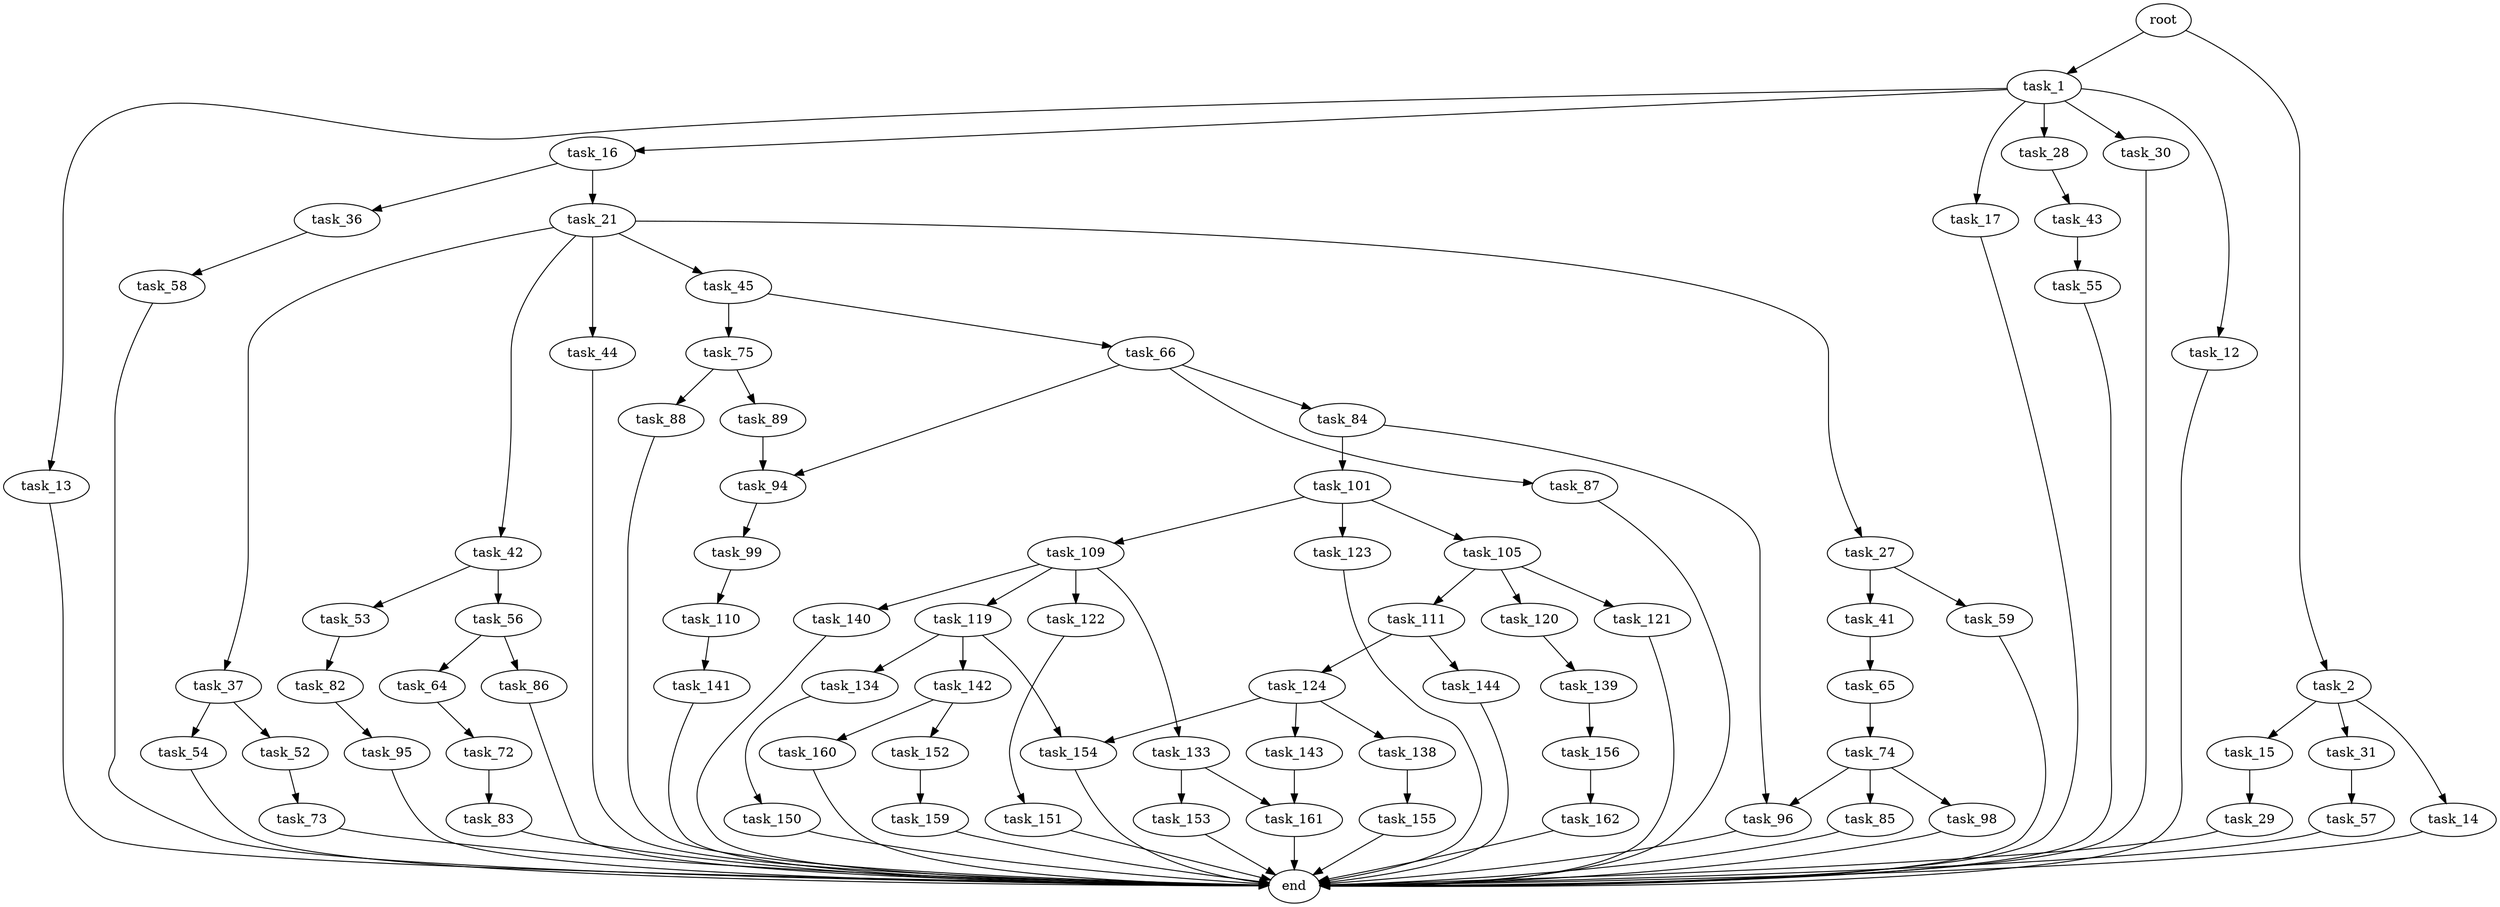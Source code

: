 digraph G {
  root [size="0.000000"];
  task_1 [size="20871007331.000000"];
  task_2 [size="135975302819.000000"];
  task_12 [size="1679390048.000000"];
  task_13 [size="231928233984.000000"];
  task_16 [size="39877302725.000000"];
  task_17 [size="8889062072.000000"];
  task_28 [size="8589934592.000000"];
  task_30 [size="7942810264.000000"];
  task_14 [size="453018677596.000000"];
  task_15 [size="704075320416.000000"];
  task_31 [size="8589934592.000000"];
  end [size="0.000000"];
  task_29 [size="28991029248.000000"];
  task_21 [size="12723983598.000000"];
  task_36 [size="368293445632.000000"];
  task_27 [size="8051823111.000000"];
  task_37 [size="68719476736.000000"];
  task_42 [size="36656923850.000000"];
  task_44 [size="134217728000.000000"];
  task_45 [size="25086151602.000000"];
  task_41 [size="10494538261.000000"];
  task_59 [size="216379435388.000000"];
  task_43 [size="16062617271.000000"];
  task_57 [size="354031152340.000000"];
  task_58 [size="1073741824000.000000"];
  task_52 [size="7723971791.000000"];
  task_54 [size="157431587904.000000"];
  task_65 [size="301124932116.000000"];
  task_53 [size="619193047255.000000"];
  task_56 [size="255724618122.000000"];
  task_55 [size="2110251781.000000"];
  task_66 [size="28991029248.000000"];
  task_75 [size="586236824368.000000"];
  task_73 [size="5408957199.000000"];
  task_82 [size="1000329937742.000000"];
  task_64 [size="932087166.000000"];
  task_86 [size="19199619444.000000"];
  task_72 [size="193486242546.000000"];
  task_74 [size="1898925354.000000"];
  task_84 [size="382223033986.000000"];
  task_87 [size="1073741824000.000000"];
  task_94 [size="9771473800.000000"];
  task_83 [size="8589934592.000000"];
  task_85 [size="231928233984.000000"];
  task_96 [size="368293445632.000000"];
  task_98 [size="1065155982531.000000"];
  task_88 [size="9777677107.000000"];
  task_89 [size="38582748372.000000"];
  task_95 [size="10315042088.000000"];
  task_101 [size="368293445632.000000"];
  task_99 [size="43405211089.000000"];
  task_110 [size="686027330876.000000"];
  task_105 [size="2462794870.000000"];
  task_109 [size="78837671076.000000"];
  task_123 [size="2168003237.000000"];
  task_111 [size="12509997698.000000"];
  task_120 [size="1073741824000.000000"];
  task_121 [size="3556941899.000000"];
  task_119 [size="16734269796.000000"];
  task_122 [size="80086581900.000000"];
  task_133 [size="305951291617.000000"];
  task_140 [size="331729077375.000000"];
  task_141 [size="361120031.000000"];
  task_124 [size="319639546148.000000"];
  task_144 [size="86971605176.000000"];
  task_134 [size="387361004680.000000"];
  task_142 [size="398623772588.000000"];
  task_154 [size="12212538435.000000"];
  task_139 [size="221967646853.000000"];
  task_151 [size="10562728017.000000"];
  task_138 [size="172722860676.000000"];
  task_143 [size="22162365964.000000"];
  task_153 [size="95197272101.000000"];
  task_161 [size="28597106632.000000"];
  task_150 [size="1073741824000.000000"];
  task_155 [size="69680442672.000000"];
  task_156 [size="943328604.000000"];
  task_152 [size="716694060004.000000"];
  task_160 [size="28991029248.000000"];
  task_159 [size="134217728000.000000"];
  task_162 [size="28991029248.000000"];

  root -> task_1 [size="1.000000"];
  root -> task_2 [size="1.000000"];
  task_1 -> task_12 [size="838860800.000000"];
  task_1 -> task_13 [size="838860800.000000"];
  task_1 -> task_16 [size="838860800.000000"];
  task_1 -> task_17 [size="838860800.000000"];
  task_1 -> task_28 [size="838860800.000000"];
  task_1 -> task_30 [size="838860800.000000"];
  task_2 -> task_14 [size="411041792.000000"];
  task_2 -> task_15 [size="411041792.000000"];
  task_2 -> task_31 [size="411041792.000000"];
  task_12 -> end [size="1.000000"];
  task_13 -> end [size="1.000000"];
  task_16 -> task_21 [size="838860800.000000"];
  task_16 -> task_36 [size="838860800.000000"];
  task_17 -> end [size="1.000000"];
  task_28 -> task_43 [size="33554432.000000"];
  task_30 -> end [size="1.000000"];
  task_14 -> end [size="1.000000"];
  task_15 -> task_29 [size="536870912.000000"];
  task_31 -> task_57 [size="33554432.000000"];
  task_29 -> end [size="1.000000"];
  task_21 -> task_27 [size="536870912.000000"];
  task_21 -> task_37 [size="536870912.000000"];
  task_21 -> task_42 [size="536870912.000000"];
  task_21 -> task_44 [size="536870912.000000"];
  task_21 -> task_45 [size="536870912.000000"];
  task_36 -> task_58 [size="411041792.000000"];
  task_27 -> task_41 [size="411041792.000000"];
  task_27 -> task_59 [size="411041792.000000"];
  task_37 -> task_52 [size="134217728.000000"];
  task_37 -> task_54 [size="134217728.000000"];
  task_42 -> task_53 [size="838860800.000000"];
  task_42 -> task_56 [size="838860800.000000"];
  task_44 -> end [size="1.000000"];
  task_45 -> task_66 [size="411041792.000000"];
  task_45 -> task_75 [size="411041792.000000"];
  task_41 -> task_65 [size="679477248.000000"];
  task_59 -> end [size="1.000000"];
  task_43 -> task_55 [size="301989888.000000"];
  task_57 -> end [size="1.000000"];
  task_58 -> end [size="1.000000"];
  task_52 -> task_73 [size="209715200.000000"];
  task_54 -> end [size="1.000000"];
  task_65 -> task_74 [size="209715200.000000"];
  task_53 -> task_82 [size="411041792.000000"];
  task_56 -> task_64 [size="411041792.000000"];
  task_56 -> task_86 [size="411041792.000000"];
  task_55 -> end [size="1.000000"];
  task_66 -> task_84 [size="75497472.000000"];
  task_66 -> task_87 [size="75497472.000000"];
  task_66 -> task_94 [size="75497472.000000"];
  task_75 -> task_88 [size="536870912.000000"];
  task_75 -> task_89 [size="536870912.000000"];
  task_73 -> end [size="1.000000"];
  task_82 -> task_95 [size="838860800.000000"];
  task_64 -> task_72 [size="33554432.000000"];
  task_86 -> end [size="1.000000"];
  task_72 -> task_83 [size="209715200.000000"];
  task_74 -> task_85 [size="134217728.000000"];
  task_74 -> task_96 [size="134217728.000000"];
  task_74 -> task_98 [size="134217728.000000"];
  task_84 -> task_96 [size="301989888.000000"];
  task_84 -> task_101 [size="301989888.000000"];
  task_87 -> end [size="1.000000"];
  task_94 -> task_99 [size="536870912.000000"];
  task_83 -> end [size="1.000000"];
  task_85 -> end [size="1.000000"];
  task_96 -> end [size="1.000000"];
  task_98 -> end [size="1.000000"];
  task_88 -> end [size="1.000000"];
  task_89 -> task_94 [size="679477248.000000"];
  task_95 -> end [size="1.000000"];
  task_101 -> task_105 [size="411041792.000000"];
  task_101 -> task_109 [size="411041792.000000"];
  task_101 -> task_123 [size="411041792.000000"];
  task_99 -> task_110 [size="679477248.000000"];
  task_110 -> task_141 [size="838860800.000000"];
  task_105 -> task_111 [size="209715200.000000"];
  task_105 -> task_120 [size="209715200.000000"];
  task_105 -> task_121 [size="209715200.000000"];
  task_109 -> task_119 [size="134217728.000000"];
  task_109 -> task_122 [size="134217728.000000"];
  task_109 -> task_133 [size="134217728.000000"];
  task_109 -> task_140 [size="134217728.000000"];
  task_123 -> end [size="1.000000"];
  task_111 -> task_124 [size="33554432.000000"];
  task_111 -> task_144 [size="33554432.000000"];
  task_120 -> task_139 [size="838860800.000000"];
  task_121 -> end [size="1.000000"];
  task_119 -> task_134 [size="75497472.000000"];
  task_119 -> task_142 [size="75497472.000000"];
  task_119 -> task_154 [size="75497472.000000"];
  task_122 -> task_151 [size="134217728.000000"];
  task_133 -> task_153 [size="411041792.000000"];
  task_133 -> task_161 [size="411041792.000000"];
  task_140 -> end [size="1.000000"];
  task_141 -> end [size="1.000000"];
  task_124 -> task_138 [size="536870912.000000"];
  task_124 -> task_143 [size="536870912.000000"];
  task_124 -> task_154 [size="536870912.000000"];
  task_144 -> end [size="1.000000"];
  task_134 -> task_150 [size="536870912.000000"];
  task_142 -> task_152 [size="679477248.000000"];
  task_142 -> task_160 [size="679477248.000000"];
  task_154 -> end [size="1.000000"];
  task_139 -> task_156 [size="679477248.000000"];
  task_151 -> end [size="1.000000"];
  task_138 -> task_155 [size="411041792.000000"];
  task_143 -> task_161 [size="536870912.000000"];
  task_153 -> end [size="1.000000"];
  task_161 -> end [size="1.000000"];
  task_150 -> end [size="1.000000"];
  task_155 -> end [size="1.000000"];
  task_156 -> task_162 [size="33554432.000000"];
  task_152 -> task_159 [size="536870912.000000"];
  task_160 -> end [size="1.000000"];
  task_159 -> end [size="1.000000"];
  task_162 -> end [size="1.000000"];
}
